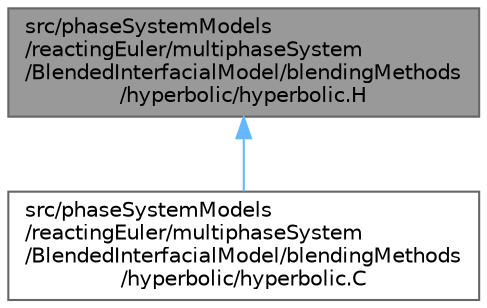 digraph "src/phaseSystemModels/reactingEuler/multiphaseSystem/BlendedInterfacialModel/blendingMethods/hyperbolic/hyperbolic.H"
{
 // LATEX_PDF_SIZE
  bgcolor="transparent";
  edge [fontname=Helvetica,fontsize=10,labelfontname=Helvetica,labelfontsize=10];
  node [fontname=Helvetica,fontsize=10,shape=box,height=0.2,width=0.4];
  Node1 [id="Node000001",label="src/phaseSystemModels\l/reactingEuler/multiphaseSystem\l/BlendedInterfacialModel/blendingMethods\l/hyperbolic/hyperbolic.H",height=0.2,width=0.4,color="gray40", fillcolor="grey60", style="filled", fontcolor="black",tooltip=" "];
  Node1 -> Node2 [id="edge1_Node000001_Node000002",dir="back",color="steelblue1",style="solid",tooltip=" "];
  Node2 [id="Node000002",label="src/phaseSystemModels\l/reactingEuler/multiphaseSystem\l/BlendedInterfacialModel/blendingMethods\l/hyperbolic/hyperbolic.C",height=0.2,width=0.4,color="grey40", fillcolor="white", style="filled",URL="$reactingEuler_2multiphaseSystem_2BlendedInterfacialModel_2blendingMethods_2hyperbolic_2hyperbolic_8C.html",tooltip=" "];
}
